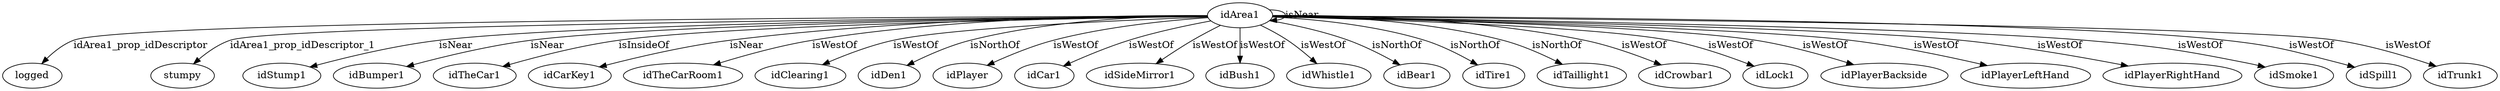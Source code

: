 digraph  {
idArea1 [node_type=entity_node];
logged [node_type=property_node];
stumpy [node_type=property_node];
idStump1 [node_type=entity_node];
idBumper1 [node_type=entity_node];
idTheCar1 [node_type=entity_node];
idCarKey1 [node_type=entity_node];
idTheCarRoom1 [node_type=entity_node];
idClearing1 [node_type=entity_node];
idDen1 [node_type=entity_node];
idPlayer [node_type=entity_node];
idCar1 [node_type=entity_node];
idSideMirror1 [node_type=entity_node];
idBush1 [node_type=entity_node];
idWhistle1 [node_type=entity_node];
idBear1 [node_type=entity_node];
idTire1 [node_type=entity_node];
idTaillight1 [node_type=entity_node];
idCrowbar1 [node_type=entity_node];
idLock1 [node_type=entity_node];
idPlayerBackside [node_type=entity_node];
idPlayerLeftHand [node_type=entity_node];
idPlayerRightHand [node_type=entity_node];
idSmoke1 [node_type=entity_node];
idSpill1 [node_type=entity_node];
idTrunk1 [node_type=entity_node];
idArea1 -> logged  [edge_type=property, label=idArea1_prop_idDescriptor];
idArea1 -> stumpy  [edge_type=property, label=idArea1_prop_idDescriptor_1];
idArea1 -> idStump1  [edge_type=relationship, label=isNear];
idArea1 -> idBumper1  [edge_type=relationship, label=isNear];
idArea1 -> idTheCar1  [edge_type=relationship, label=isInsideOf];
idArea1 -> idCarKey1  [edge_type=relationship, label=isNear];
idArea1 -> idTheCarRoom1  [edge_type=relationship, label=isWestOf];
idArea1 -> idClearing1  [edge_type=relationship, label=isWestOf];
idArea1 -> idDen1  [edge_type=relationship, label=isNorthOf];
idArea1 -> idArea1  [edge_type=relationship, label=isNear];
idArea1 -> idPlayer  [edge_type=relationship, label=isWestOf];
idArea1 -> idCar1  [edge_type=relationship, label=isWestOf];
idArea1 -> idSideMirror1  [edge_type=relationship, label=isWestOf];
idArea1 -> idBush1  [edge_type=relationship, label=isWestOf];
idArea1 -> idWhistle1  [edge_type=relationship, label=isWestOf];
idArea1 -> idBear1  [edge_type=relationship, label=isNorthOf];
idArea1 -> idTire1  [edge_type=relationship, label=isNorthOf];
idArea1 -> idTaillight1  [edge_type=relationship, label=isNorthOf];
idArea1 -> idCrowbar1  [edge_type=relationship, label=isWestOf];
idArea1 -> idLock1  [edge_type=relationship, label=isWestOf];
idArea1 -> idPlayerBackside  [edge_type=relationship, label=isWestOf];
idArea1 -> idPlayerLeftHand  [edge_type=relationship, label=isWestOf];
idArea1 -> idPlayerRightHand  [edge_type=relationship, label=isWestOf];
idArea1 -> idSmoke1  [edge_type=relationship, label=isWestOf];
idArea1 -> idSpill1  [edge_type=relationship, label=isWestOf];
idArea1 -> idTrunk1  [edge_type=relationship, label=isWestOf];
}

